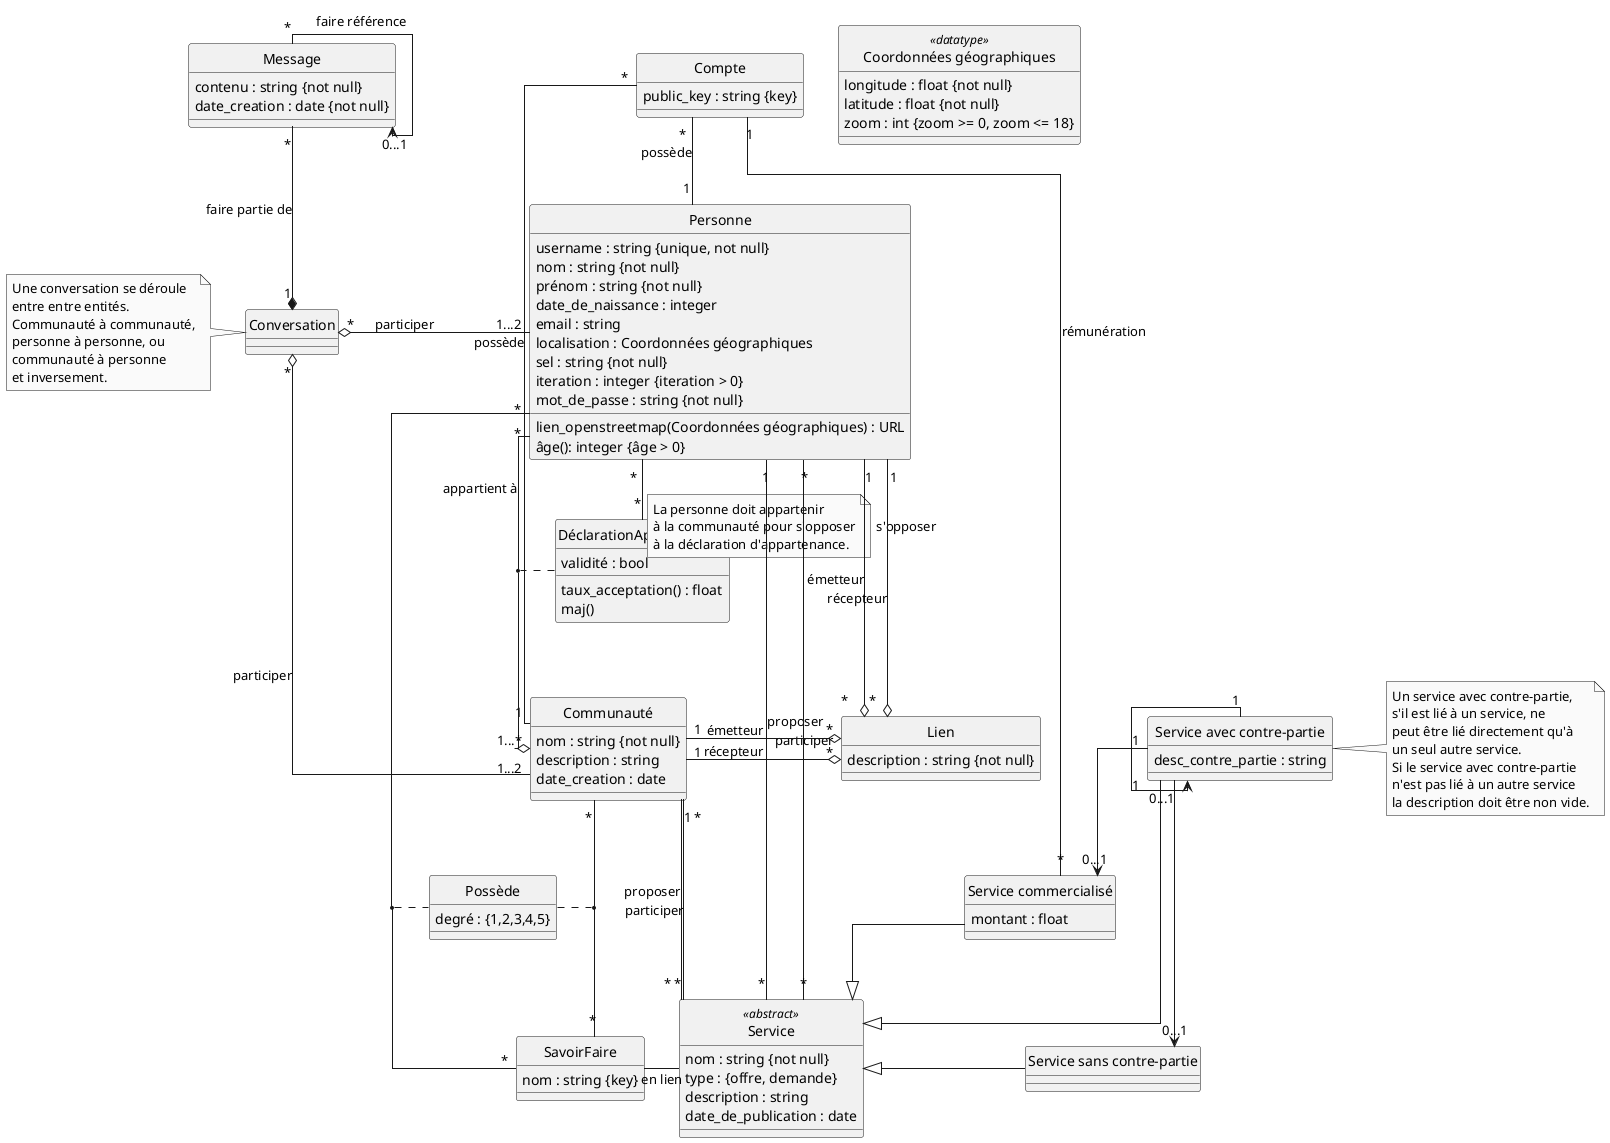 @startuml
' - PRIVATE
' # PROTECTED
' ~ PACKAGE PRIVATE
' + PUBLIC

' PARAMETERS
skinparam monochrome true
skinparam linetype polyline
skinparam linetype ortho
hide circle
' CUSTOM COMMANDS
!define datatype(x) class "x" <<datatype>>
!define abstract(x) class "x" <<abstract>>
!define association(x) class "x" 
!define classe_associationRight(x,y,z,k) (x, y) k z
!define classe_associationLeft(x,y,z,k) z k (x, y)
' CLASSES CONCRETES
class Communauté {
    nom : string {not null}
    description : string
    date_creation : date
}
class Personne {
    username : string {unique, not null}
    nom : string {not null}
    prénom : string {not null}
    date_de_naissance : integer
    email : string 
    localisation : Coordonnées géographiques
    lien_openstreetmap(Coordonnées géographiques) : URL
    sel : string {not null}
    iteration : integer {iteration > 0}
    mot_de_passe : string {not null}
    âge(): integer {âge > 0}
}
class Compte {
    public_key : string {key}
}
class SavoirFaire {
    nom : string {key}
}
class Lien {
    description : string {not null}
}
class Conversation {

}
class Message {
    contenu : string {not null}
    date_creation : date {not null}
}
' CLASSES ABSTRAITE
abstract(Service) {
    nom : string {not null}
    type : {offre, demande}
    description : string
    date_de_publication : date
}
' CLASSES HERITEES
class "Service commercialisé" {
    montant : float
}
class "Service avec contre-partie" {
    desc_contre_partie : string
}
class "Service sans contre-partie" 
' CLASSES D'ASSOCIATIONS
association(DéclarationAppartenance) {
    validité : bool
    taux_acceptation() : float
    maj()
}
association(Possède) {
    degré : {1,2,3,4,5}
}
' TYPE DE DONNEES
datatype(Coordonnées géographiques)  {
    longitude : float {not null}
    latitude : float {not null}
    zoom : int {zoom >= 0, zoom <= 18}
}

' ASSOCIATIONS SIMPLES BIDIRECTIONNELLES
"Compte" "1" -- "*" "Service commercialisé" : rémunération\t\t\t\t\t\t
"Compte" "*" -- "1" "Communauté" : possède
"Compte" "*" -- "1" "Personne" : possède

"Communauté" "*" -- "*" "SavoirFaire" 
"Personne" "*" -- "*" "SavoirFaire" 
"SavoirFaire" - "Service" : en lien

"Personne" "*" -- "*" "DéclarationAppartenance" : s'opposer
note left on link
La personne doit appartenir
à la communauté pour s'opposer
à la déclaration d'appartenance.
endnote

"Personne" "1" -- "*" "Service" : proposer
"Communauté" "1" -- "*" "Service" : proposer

"Personne" "*" -- "*" "Service" : participer
"Communauté" "*" -- "*" "Service" : participer

' ASSOCIATIONS SIMPLES UNIDIRECTIONNELLE
"Service avec contre-partie" "1" -> "   0...1" "Service avec contre-partie"
"Service avec contre-partie" "1" -> "0...1" "Service sans contre-partie"
"Service avec contre-partie" "1" --> "0...1" "Service commercialisé"
note right of "Service avec contre-partie"
Un service avec contre-partie,
s'il est lié à un service, ne
peut être lié directement qu'à
un seul autre service.
Si le service avec contre-partie
n'est pas lié à un autre service
la description doit être non vide.
endnote

"Message" "*" --> "0...1" "Message" : faire référence
' HERITAGE
"Service commercialisé" --|> "Service"
"Service avec contre-partie" --|> "Service"
"Service" <|- "Service sans contre-partie"

' AGREGATIONS
"Message" "*" --* "1" "Conversation" : faire partie de

' COMPOSITION
"Personne" "*" --o "1...*" "Communauté" : appartient à
"Communauté" "1" -o "*" "Lien" : émetteur
"Communauté" "1" -o "*" "Lien" : récepteur

"Personne" "1" -o "*" "Lien" : émetteur
"Personne" "1" -o "*" "Lien" : récepteur

"Conversation" "*" o-- "1...2" "Communauté" : participer
"Conversation" "*" o- "1...2" "Personne" : participer
note left of "Conversation"
Une conversation se déroule
entre entre entités. 
Communauté à communauté,
personne à personne, ou 
communauté à personne 
et inversement.
endnote

' CLASSES D'ASSOCIATIONS 
classe_associationLeft(SavoirFaire, Communauté, Possède, .)
classe_associationRight(SavoirFaire, Personne, Possède, .)

classe_associationLeft(Communauté, Personne, DéclarationAppartenance, ..)

@enduml